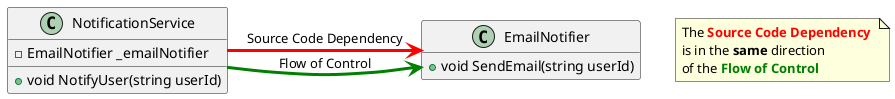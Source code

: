 @startuml
hide empty members

note as n1
    The <b><color:red>Source Code Dependency</color> 
    is in the <b>same</b> direction
    of the <b><color:green>Flow of Control</color>
end note
class NotificationService {
    - EmailNotifier _emailNotifier
    + void NotifyUser(string userId)
}

class EmailNotifier {
    + void SendEmail(string userId)
}

NotificationService -[#green,plain,thickness=3]right--> EmailNotifier : Flow of Control
NotificationService -[#red,plain,thickness=3]right--> EmailNotifier : Source Code Dependency




@enduml
